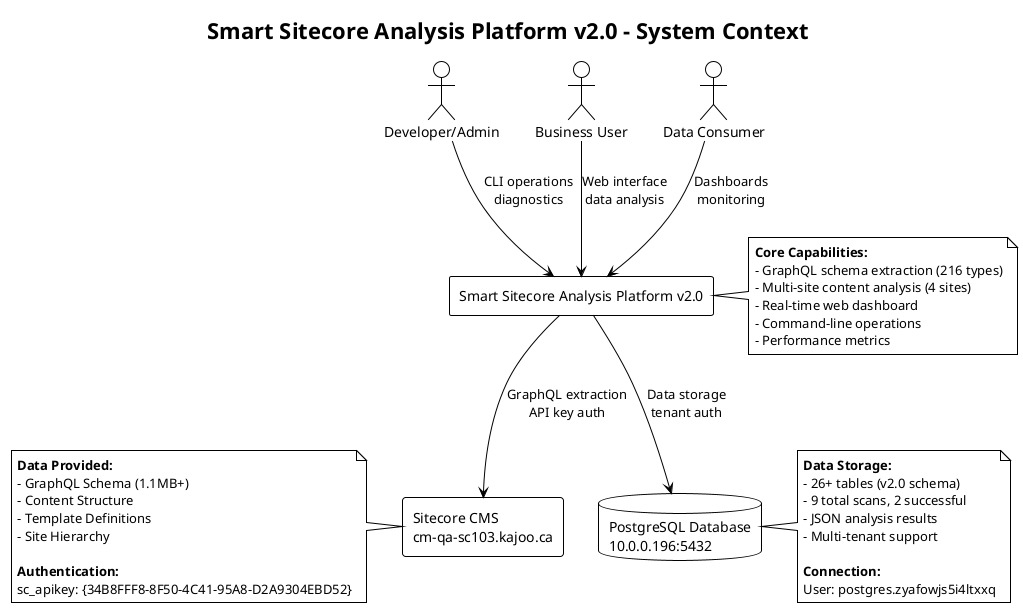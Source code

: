 @startuml Smart Sitecore Analysis - System Context (Simple)
!theme plain
title Smart Sitecore Analysis Platform v2.0 - System Context

actor "Developer/Admin" as developer
actor "Business User" as business_user
actor "Data Consumer" as data_consumer

rectangle "Smart Sitecore Analysis Platform v2.0" as smart_platform

rectangle "Sitecore CMS\ncm-qa-sc103.kajoo.ca" as sitecore_cms
database "PostgreSQL Database\n10.0.0.196:5432" as postgresql_db

developer --> smart_platform : "CLI operations\ndiagnostics"
business_user --> smart_platform : "Web interface\ndata analysis"
data_consumer --> smart_platform : "Dashboards\nmonitoring"

smart_platform --> sitecore_cms : "GraphQL extraction\nAPI key auth"
smart_platform --> postgresql_db : "Data storage\ntenant auth"

note right of smart_platform
  **Core Capabilities:**
  - GraphQL schema extraction (216 types)
  - Multi-site content analysis (4 sites)
  - Real-time web dashboard
  - Command-line operations
  - Performance metrics
end note

note left of sitecore_cms
  **Data Provided:**
  - GraphQL Schema (1.1MB+)
  - Content Structure
  - Template Definitions
  - Site Hierarchy

  **Authentication:**
  sc_apikey: {34B8FFF8-8F50-4C41-95A8-D2A9304EBD52}
end note

note right of postgresql_db
  **Data Storage:**
  - 26+ tables (v2.0 schema)
  - 9 total scans, 2 successful
  - JSON analysis results
  - Multi-tenant support

  **Connection:**
  User: postgres.zyafowjs5i4ltxxq
end note

@enduml